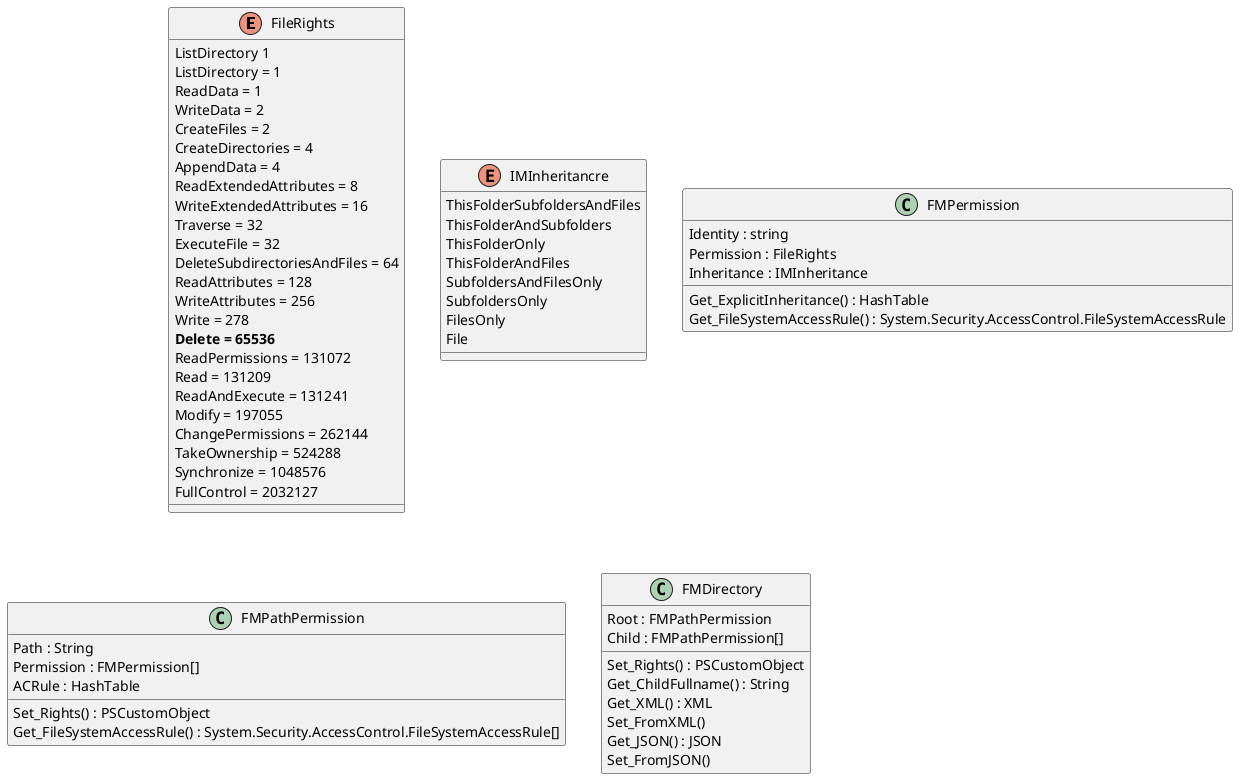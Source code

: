 @startuml FMPermission
Enum FileRights {
   ListDirectory 1
   ListDirectory = 1
   ReadData = 1
   WriteData = 2
   CreateFiles = 2
   CreateDirectories = 4
   AppendData = 4
   ReadExtendedAttributes = 8
   WriteExtendedAttributes = 16
   Traverse = 32
   ExecuteFile = 32
   DeleteSubdirectoriesAndFiles = 64
   ReadAttributes = 128
   WriteAttributes = 256
   Write = 278
   **Delete = 65536**
   ReadPermissions = 131072
   Read = 131209
   ReadAndExecute = 131241
   Modify = 197055
   ChangePermissions = 262144
   TakeOwnership = 524288
   Synchronize = 1048576
   FullControl = 2032127
}

Enum IMInheritancre {
   ThisFolderSubfoldersAndFiles
   ThisFolderAndSubfolders
   ThisFolderOnly
   ThisFolderAndFiles
   SubfoldersAndFilesOnly
   SubfoldersOnly
   FilesOnly
   File
}

Class FMPermission{
   Identity : string
   Permission : FileRights
   Inheritance : IMInheritance
   Get_ExplicitInheritance() : HashTable
   Get_FileSystemAccessRule() : System.Security.AccessControl.FileSystemAccessRule
}

Class FMPathPermission {
   Path : String
   Permission : FMPermission[]
   ACRule : HashTable
   Set_Rights() : PSCustomObject
   Get_FileSystemAccessRule() : System.Security.AccessControl.FileSystemAccessRule[]
}

Class FMDirectory {
   Root : FMPathPermission
   Child : FMPathPermission[]
   Set_Rights() : PSCustomObject
   Get_ChildFullname() : String
   Get_XML() : XML
   Set_FromXML()
   Get_JSON() : JSON
   Set_FromJSON()
}
@enduml